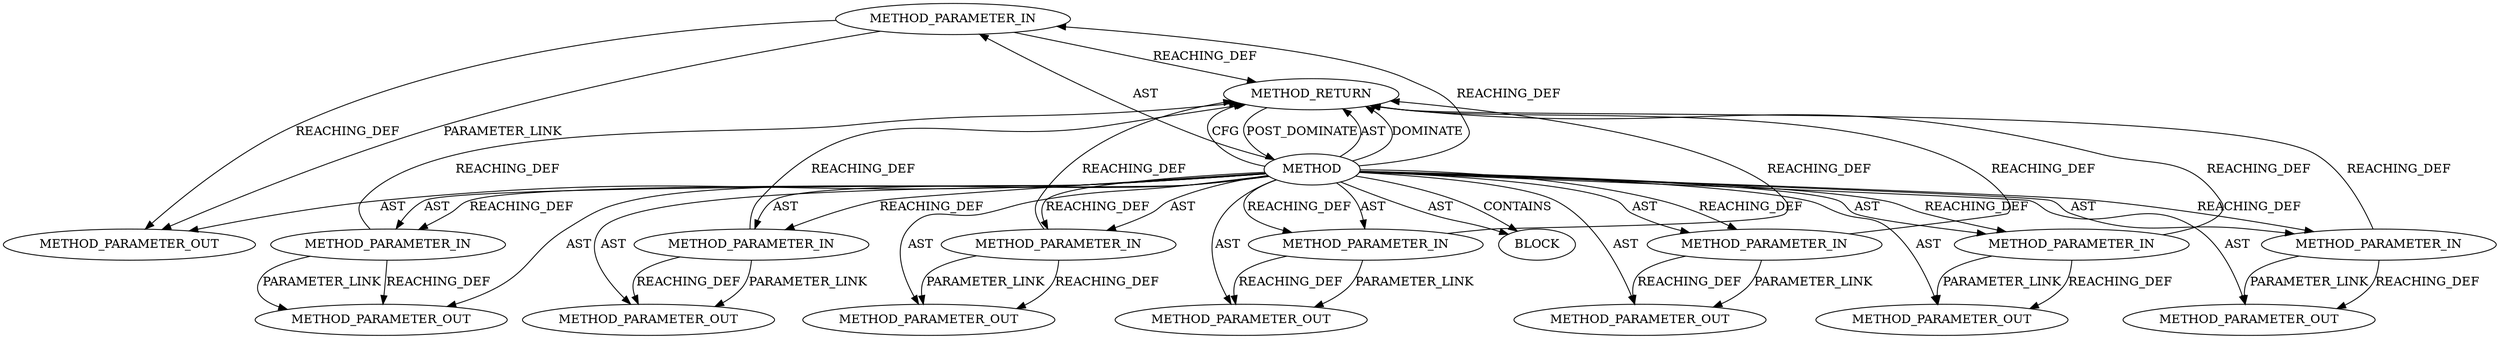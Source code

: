 digraph {
  12784 [label=METHOD_PARAMETER_IN ORDER=3 CODE="p3" IS_VARIADIC=false TYPE_FULL_NAME="ANY" EVALUATION_STRATEGY="BY_VALUE" INDEX=3 NAME="p3"]
  13546 [label=METHOD_PARAMETER_OUT ORDER=7 CODE="p7" IS_VARIADIC=false TYPE_FULL_NAME="ANY" EVALUATION_STRATEGY="BY_VALUE" INDEX=7 NAME="p7"]
  12790 [label=BLOCK ORDER=1 ARGUMENT_INDEX=1 CODE="<empty>" TYPE_FULL_NAME="ANY"]
  12786 [label=METHOD_PARAMETER_IN ORDER=5 CODE="p5" IS_VARIADIC=false TYPE_FULL_NAME="ANY" EVALUATION_STRATEGY="BY_VALUE" INDEX=5 NAME="p5"]
  13542 [label=METHOD_PARAMETER_OUT ORDER=3 CODE="p3" IS_VARIADIC=false TYPE_FULL_NAME="ANY" EVALUATION_STRATEGY="BY_VALUE" INDEX=3 NAME="p3"]
  13541 [label=METHOD_PARAMETER_OUT ORDER=2 CODE="p2" IS_VARIADIC=false TYPE_FULL_NAME="ANY" EVALUATION_STRATEGY="BY_VALUE" INDEX=2 NAME="p2"]
  12788 [label=METHOD_PARAMETER_IN ORDER=7 CODE="p7" IS_VARIADIC=false TYPE_FULL_NAME="ANY" EVALUATION_STRATEGY="BY_VALUE" INDEX=7 NAME="p7"]
  13540 [label=METHOD_PARAMETER_OUT ORDER=1 CODE="p1" IS_VARIADIC=false TYPE_FULL_NAME="ANY" EVALUATION_STRATEGY="BY_VALUE" INDEX=1 NAME="p1"]
  13547 [label=METHOD_PARAMETER_OUT ORDER=8 CODE="p8" IS_VARIADIC=false TYPE_FULL_NAME="ANY" EVALUATION_STRATEGY="BY_VALUE" INDEX=8 NAME="p8"]
  12781 [label=METHOD AST_PARENT_TYPE="NAMESPACE_BLOCK" AST_PARENT_FULL_NAME="<global>" ORDER=0 CODE="<empty>" FULL_NAME="handle_auth_bad_method" IS_EXTERNAL=true FILENAME="<empty>" SIGNATURE="" NAME="handle_auth_bad_method"]
  12789 [label=METHOD_PARAMETER_IN ORDER=8 CODE="p8" IS_VARIADIC=false TYPE_FULL_NAME="ANY" EVALUATION_STRATEGY="BY_VALUE" INDEX=8 NAME="p8"]
  12791 [label=METHOD_RETURN ORDER=2 CODE="RET" TYPE_FULL_NAME="ANY" EVALUATION_STRATEGY="BY_VALUE"]
  12782 [label=METHOD_PARAMETER_IN ORDER=1 CODE="p1" IS_VARIADIC=false TYPE_FULL_NAME="ANY" EVALUATION_STRATEGY="BY_VALUE" INDEX=1 NAME="p1"]
  13545 [label=METHOD_PARAMETER_OUT ORDER=6 CODE="p6" IS_VARIADIC=false TYPE_FULL_NAME="ANY" EVALUATION_STRATEGY="BY_VALUE" INDEX=6 NAME="p6"]
  13543 [label=METHOD_PARAMETER_OUT ORDER=4 CODE="p4" IS_VARIADIC=false TYPE_FULL_NAME="ANY" EVALUATION_STRATEGY="BY_VALUE" INDEX=4 NAME="p4"]
  12785 [label=METHOD_PARAMETER_IN ORDER=4 CODE="p4" IS_VARIADIC=false TYPE_FULL_NAME="ANY" EVALUATION_STRATEGY="BY_VALUE" INDEX=4 NAME="p4"]
  12787 [label=METHOD_PARAMETER_IN ORDER=6 CODE="p6" IS_VARIADIC=false TYPE_FULL_NAME="ANY" EVALUATION_STRATEGY="BY_VALUE" INDEX=6 NAME="p6"]
  12783 [label=METHOD_PARAMETER_IN ORDER=2 CODE="p2" IS_VARIADIC=false TYPE_FULL_NAME="ANY" EVALUATION_STRATEGY="BY_VALUE" INDEX=2 NAME="p2"]
  13544 [label=METHOD_PARAMETER_OUT ORDER=5 CODE="p5" IS_VARIADIC=false TYPE_FULL_NAME="ANY" EVALUATION_STRATEGY="BY_VALUE" INDEX=5 NAME="p5"]
  12781 -> 13541 [label=AST ]
  12784 -> 13542 [label=PARAMETER_LINK ]
  12784 -> 12791 [label=REACHING_DEF VARIABLE="p3"]
  12781 -> 12783 [label=AST ]
  12791 -> 12781 [label=POST_DOMINATE ]
  12787 -> 12791 [label=REACHING_DEF VARIABLE="p6"]
  12789 -> 13547 [label=PARAMETER_LINK ]
  12783 -> 13541 [label=PARAMETER_LINK ]
  12782 -> 12791 [label=REACHING_DEF VARIABLE="p1"]
  12781 -> 13542 [label=AST ]
  12781 -> 12787 [label=REACHING_DEF VARIABLE=""]
  12781 -> 12791 [label=AST ]
  12781 -> 13545 [label=AST ]
  12781 -> 12784 [label=REACHING_DEF VARIABLE=""]
  12789 -> 13547 [label=REACHING_DEF VARIABLE="p8"]
  12787 -> 13545 [label=REACHING_DEF VARIABLE="p6"]
  12781 -> 12790 [label=CONTAINS ]
  12789 -> 12791 [label=REACHING_DEF VARIABLE="p8"]
  12781 -> 12789 [label=REACHING_DEF VARIABLE=""]
  12781 -> 12790 [label=AST ]
  12783 -> 12791 [label=REACHING_DEF VARIABLE="p2"]
  12781 -> 13543 [label=AST ]
  12781 -> 13540 [label=AST ]
  12781 -> 12782 [label=AST ]
  12781 -> 12791 [label=DOMINATE ]
  12781 -> 12785 [label=AST ]
  12781 -> 12787 [label=AST ]
  12781 -> 12786 [label=REACHING_DEF VARIABLE=""]
  12786 -> 13544 [label=PARAMETER_LINK ]
  12788 -> 13546 [label=REACHING_DEF VARIABLE="p7"]
  12788 -> 13546 [label=PARAMETER_LINK ]
  12783 -> 13541 [label=REACHING_DEF VARIABLE="p2"]
  12786 -> 12791 [label=REACHING_DEF VARIABLE="p5"]
  12781 -> 12789 [label=AST ]
  12785 -> 13543 [label=REACHING_DEF VARIABLE="p4"]
  12784 -> 13542 [label=REACHING_DEF VARIABLE="p3"]
  12781 -> 13547 [label=AST ]
  12785 -> 12791 [label=REACHING_DEF VARIABLE="p4"]
  12781 -> 13546 [label=AST ]
  12781 -> 12783 [label=REACHING_DEF VARIABLE=""]
  12786 -> 13544 [label=REACHING_DEF VARIABLE="p5"]
  12782 -> 13540 [label=PARAMETER_LINK ]
  12781 -> 12784 [label=AST ]
  12782 -> 13540 [label=REACHING_DEF VARIABLE="p1"]
  12781 -> 12788 [label=AST ]
  12787 -> 13545 [label=PARAMETER_LINK ]
  12781 -> 12782 [label=REACHING_DEF VARIABLE=""]
  12781 -> 12791 [label=CFG ]
  12785 -> 13543 [label=PARAMETER_LINK ]
  12781 -> 12785 [label=REACHING_DEF VARIABLE=""]
  12781 -> 12786 [label=AST ]
  12788 -> 12791 [label=REACHING_DEF VARIABLE="p7"]
  12781 -> 13544 [label=AST ]
  12781 -> 12788 [label=REACHING_DEF VARIABLE=""]
}

